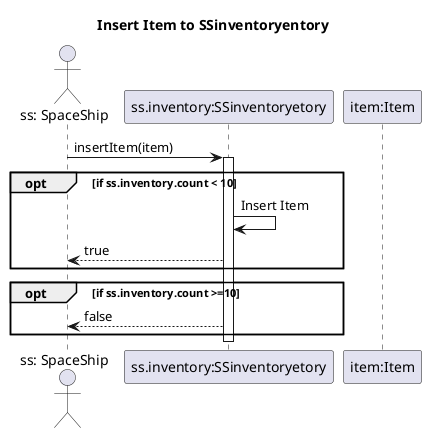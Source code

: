 @startuml


title Insert Item to SSinventoryentory

actor ss as "ss: SpaceShip"

participant inventory as "ss.inventory:SSinventoryetory"
participant item as "item:Item"

ss -> inventory: insertItem(item)
activate inventory

opt if ss.inventory.count < 10
    inventory -> inventory : Insert Item 
    inventory --> ss : true
end
opt if ss.inventory.count >=10
    inventory --> ss : false
end
deactivate inventory

@enduml